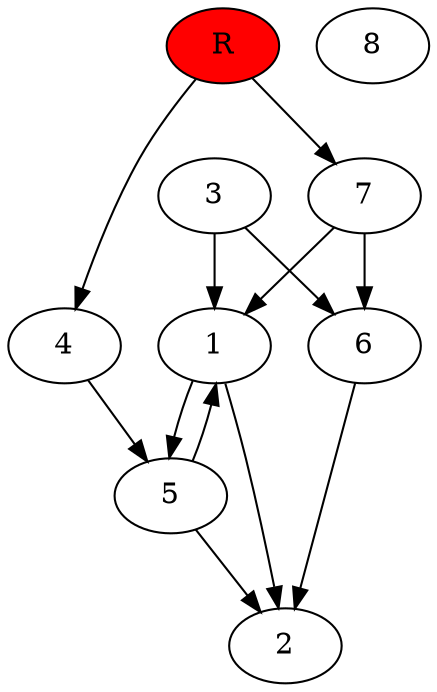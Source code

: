 digraph prb36585 {
	1
	2
	3
	4
	5
	6
	7
	8
	R [fillcolor="#ff0000" style=filled]
	1 -> 2
	1 -> 5
	3 -> 1
	3 -> 6
	4 -> 5
	5 -> 1
	5 -> 2
	6 -> 2
	7 -> 1
	7 -> 6
	R -> 4
	R -> 7
}
